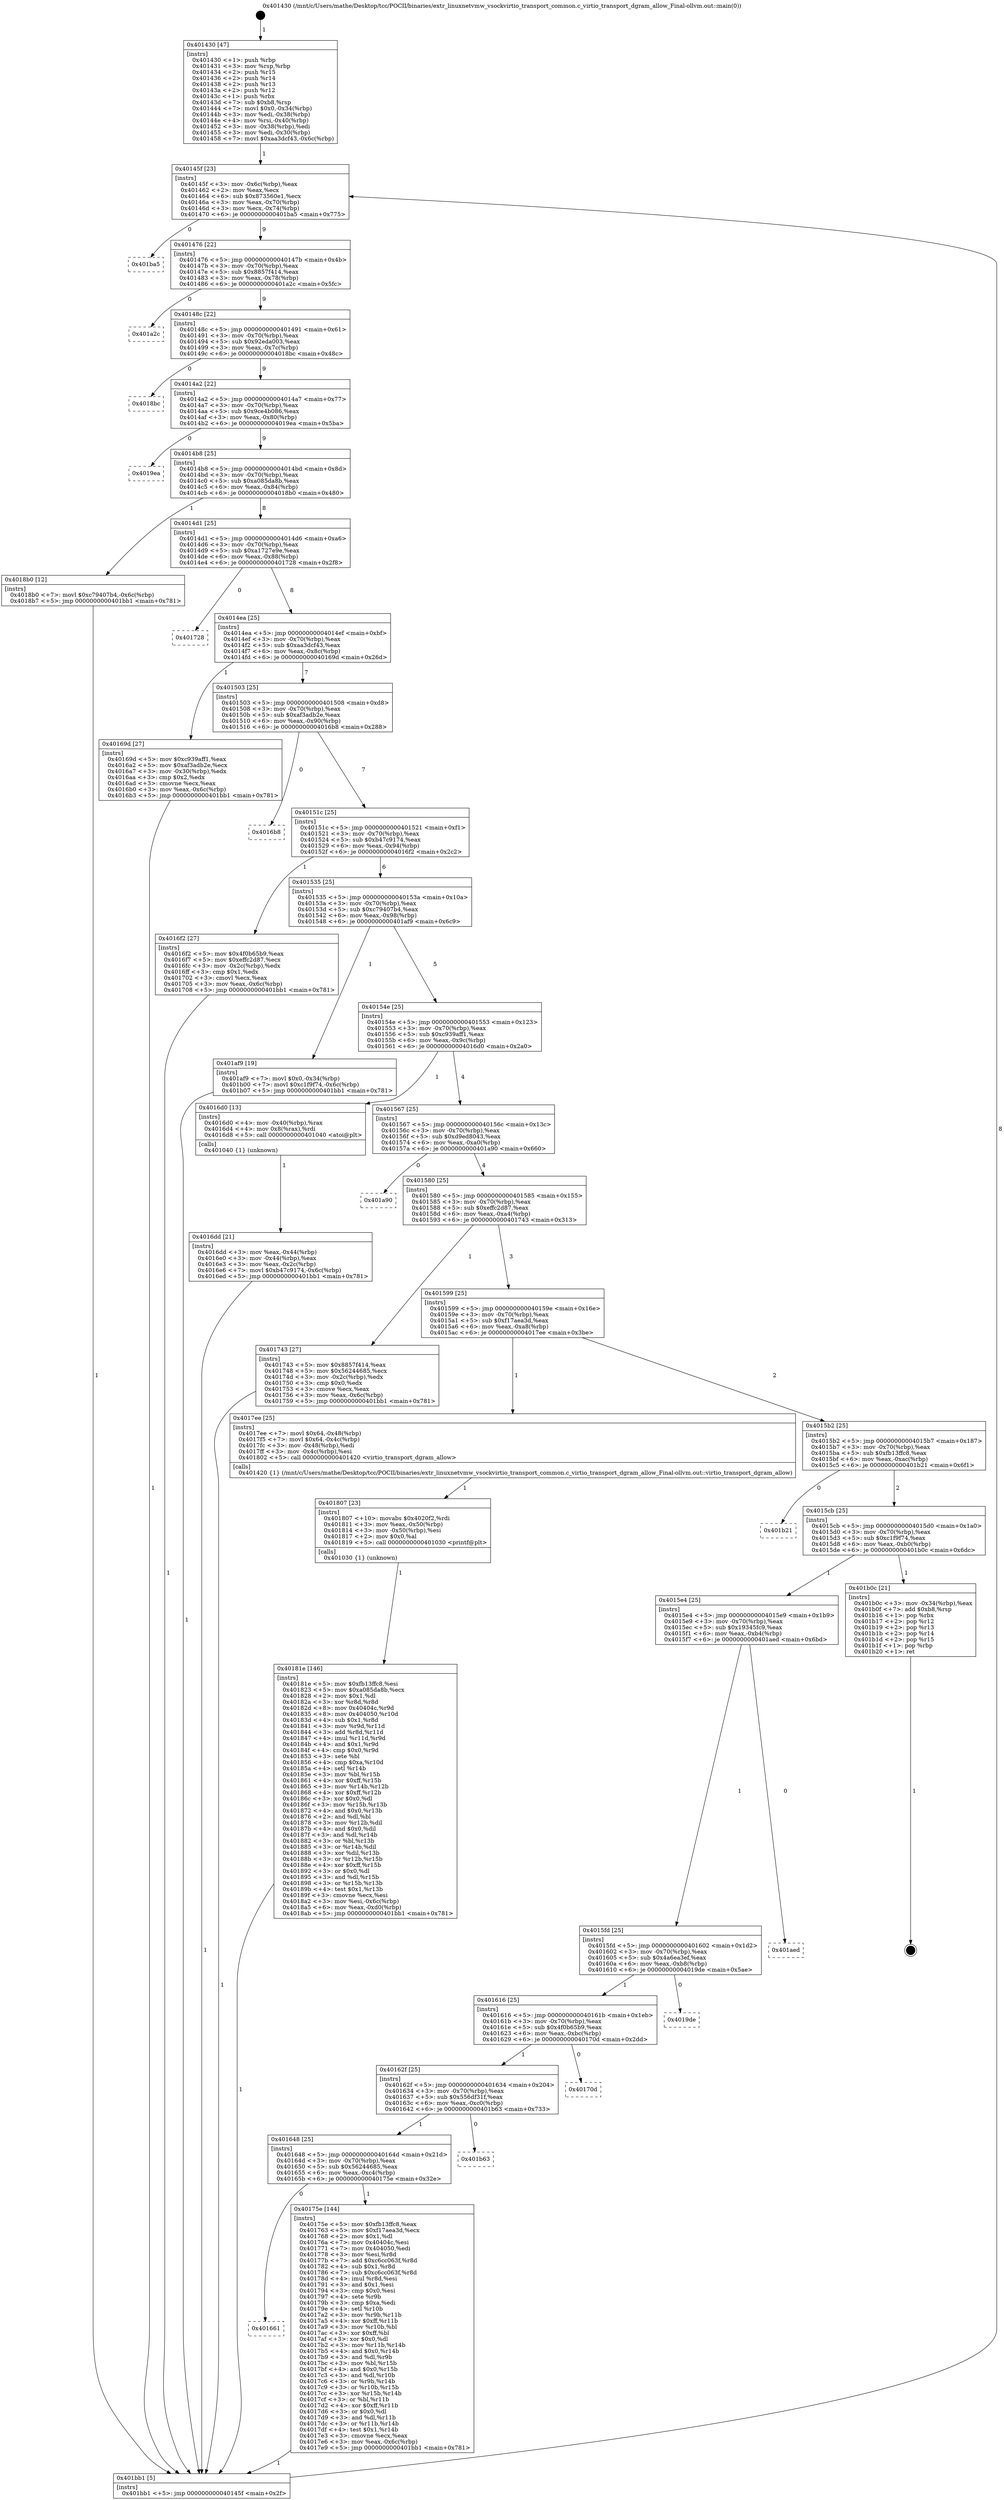 digraph "0x401430" {
  label = "0x401430 (/mnt/c/Users/mathe/Desktop/tcc/POCII/binaries/extr_linuxnetvmw_vsockvirtio_transport_common.c_virtio_transport_dgram_allow_Final-ollvm.out::main(0))"
  labelloc = "t"
  node[shape=record]

  Entry [label="",width=0.3,height=0.3,shape=circle,fillcolor=black,style=filled]
  "0x40145f" [label="{
     0x40145f [23]\l
     | [instrs]\l
     &nbsp;&nbsp;0x40145f \<+3\>: mov -0x6c(%rbp),%eax\l
     &nbsp;&nbsp;0x401462 \<+2\>: mov %eax,%ecx\l
     &nbsp;&nbsp;0x401464 \<+6\>: sub $0x873560e1,%ecx\l
     &nbsp;&nbsp;0x40146a \<+3\>: mov %eax,-0x70(%rbp)\l
     &nbsp;&nbsp;0x40146d \<+3\>: mov %ecx,-0x74(%rbp)\l
     &nbsp;&nbsp;0x401470 \<+6\>: je 0000000000401ba5 \<main+0x775\>\l
  }"]
  "0x401ba5" [label="{
     0x401ba5\l
  }", style=dashed]
  "0x401476" [label="{
     0x401476 [22]\l
     | [instrs]\l
     &nbsp;&nbsp;0x401476 \<+5\>: jmp 000000000040147b \<main+0x4b\>\l
     &nbsp;&nbsp;0x40147b \<+3\>: mov -0x70(%rbp),%eax\l
     &nbsp;&nbsp;0x40147e \<+5\>: sub $0x8857f414,%eax\l
     &nbsp;&nbsp;0x401483 \<+3\>: mov %eax,-0x78(%rbp)\l
     &nbsp;&nbsp;0x401486 \<+6\>: je 0000000000401a2c \<main+0x5fc\>\l
  }"]
  Exit [label="",width=0.3,height=0.3,shape=circle,fillcolor=black,style=filled,peripheries=2]
  "0x401a2c" [label="{
     0x401a2c\l
  }", style=dashed]
  "0x40148c" [label="{
     0x40148c [22]\l
     | [instrs]\l
     &nbsp;&nbsp;0x40148c \<+5\>: jmp 0000000000401491 \<main+0x61\>\l
     &nbsp;&nbsp;0x401491 \<+3\>: mov -0x70(%rbp),%eax\l
     &nbsp;&nbsp;0x401494 \<+5\>: sub $0x92eda003,%eax\l
     &nbsp;&nbsp;0x401499 \<+3\>: mov %eax,-0x7c(%rbp)\l
     &nbsp;&nbsp;0x40149c \<+6\>: je 00000000004018bc \<main+0x48c\>\l
  }"]
  "0x40181e" [label="{
     0x40181e [146]\l
     | [instrs]\l
     &nbsp;&nbsp;0x40181e \<+5\>: mov $0xfb13ffc8,%esi\l
     &nbsp;&nbsp;0x401823 \<+5\>: mov $0xa085da8b,%ecx\l
     &nbsp;&nbsp;0x401828 \<+2\>: mov $0x1,%dl\l
     &nbsp;&nbsp;0x40182a \<+3\>: xor %r8d,%r8d\l
     &nbsp;&nbsp;0x40182d \<+8\>: mov 0x40404c,%r9d\l
     &nbsp;&nbsp;0x401835 \<+8\>: mov 0x404050,%r10d\l
     &nbsp;&nbsp;0x40183d \<+4\>: sub $0x1,%r8d\l
     &nbsp;&nbsp;0x401841 \<+3\>: mov %r9d,%r11d\l
     &nbsp;&nbsp;0x401844 \<+3\>: add %r8d,%r11d\l
     &nbsp;&nbsp;0x401847 \<+4\>: imul %r11d,%r9d\l
     &nbsp;&nbsp;0x40184b \<+4\>: and $0x1,%r9d\l
     &nbsp;&nbsp;0x40184f \<+4\>: cmp $0x0,%r9d\l
     &nbsp;&nbsp;0x401853 \<+3\>: sete %bl\l
     &nbsp;&nbsp;0x401856 \<+4\>: cmp $0xa,%r10d\l
     &nbsp;&nbsp;0x40185a \<+4\>: setl %r14b\l
     &nbsp;&nbsp;0x40185e \<+3\>: mov %bl,%r15b\l
     &nbsp;&nbsp;0x401861 \<+4\>: xor $0xff,%r15b\l
     &nbsp;&nbsp;0x401865 \<+3\>: mov %r14b,%r12b\l
     &nbsp;&nbsp;0x401868 \<+4\>: xor $0xff,%r12b\l
     &nbsp;&nbsp;0x40186c \<+3\>: xor $0x0,%dl\l
     &nbsp;&nbsp;0x40186f \<+3\>: mov %r15b,%r13b\l
     &nbsp;&nbsp;0x401872 \<+4\>: and $0x0,%r13b\l
     &nbsp;&nbsp;0x401876 \<+2\>: and %dl,%bl\l
     &nbsp;&nbsp;0x401878 \<+3\>: mov %r12b,%dil\l
     &nbsp;&nbsp;0x40187b \<+4\>: and $0x0,%dil\l
     &nbsp;&nbsp;0x40187f \<+3\>: and %dl,%r14b\l
     &nbsp;&nbsp;0x401882 \<+3\>: or %bl,%r13b\l
     &nbsp;&nbsp;0x401885 \<+3\>: or %r14b,%dil\l
     &nbsp;&nbsp;0x401888 \<+3\>: xor %dil,%r13b\l
     &nbsp;&nbsp;0x40188b \<+3\>: or %r12b,%r15b\l
     &nbsp;&nbsp;0x40188e \<+4\>: xor $0xff,%r15b\l
     &nbsp;&nbsp;0x401892 \<+3\>: or $0x0,%dl\l
     &nbsp;&nbsp;0x401895 \<+3\>: and %dl,%r15b\l
     &nbsp;&nbsp;0x401898 \<+3\>: or %r15b,%r13b\l
     &nbsp;&nbsp;0x40189b \<+4\>: test $0x1,%r13b\l
     &nbsp;&nbsp;0x40189f \<+3\>: cmovne %ecx,%esi\l
     &nbsp;&nbsp;0x4018a2 \<+3\>: mov %esi,-0x6c(%rbp)\l
     &nbsp;&nbsp;0x4018a5 \<+6\>: mov %eax,-0xd0(%rbp)\l
     &nbsp;&nbsp;0x4018ab \<+5\>: jmp 0000000000401bb1 \<main+0x781\>\l
  }"]
  "0x4018bc" [label="{
     0x4018bc\l
  }", style=dashed]
  "0x4014a2" [label="{
     0x4014a2 [22]\l
     | [instrs]\l
     &nbsp;&nbsp;0x4014a2 \<+5\>: jmp 00000000004014a7 \<main+0x77\>\l
     &nbsp;&nbsp;0x4014a7 \<+3\>: mov -0x70(%rbp),%eax\l
     &nbsp;&nbsp;0x4014aa \<+5\>: sub $0x9ce4b086,%eax\l
     &nbsp;&nbsp;0x4014af \<+3\>: mov %eax,-0x80(%rbp)\l
     &nbsp;&nbsp;0x4014b2 \<+6\>: je 00000000004019ea \<main+0x5ba\>\l
  }"]
  "0x401807" [label="{
     0x401807 [23]\l
     | [instrs]\l
     &nbsp;&nbsp;0x401807 \<+10\>: movabs $0x4020f2,%rdi\l
     &nbsp;&nbsp;0x401811 \<+3\>: mov %eax,-0x50(%rbp)\l
     &nbsp;&nbsp;0x401814 \<+3\>: mov -0x50(%rbp),%esi\l
     &nbsp;&nbsp;0x401817 \<+2\>: mov $0x0,%al\l
     &nbsp;&nbsp;0x401819 \<+5\>: call 0000000000401030 \<printf@plt\>\l
     | [calls]\l
     &nbsp;&nbsp;0x401030 \{1\} (unknown)\l
  }"]
  "0x4019ea" [label="{
     0x4019ea\l
  }", style=dashed]
  "0x4014b8" [label="{
     0x4014b8 [25]\l
     | [instrs]\l
     &nbsp;&nbsp;0x4014b8 \<+5\>: jmp 00000000004014bd \<main+0x8d\>\l
     &nbsp;&nbsp;0x4014bd \<+3\>: mov -0x70(%rbp),%eax\l
     &nbsp;&nbsp;0x4014c0 \<+5\>: sub $0xa085da8b,%eax\l
     &nbsp;&nbsp;0x4014c5 \<+6\>: mov %eax,-0x84(%rbp)\l
     &nbsp;&nbsp;0x4014cb \<+6\>: je 00000000004018b0 \<main+0x480\>\l
  }"]
  "0x401661" [label="{
     0x401661\l
  }", style=dashed]
  "0x4018b0" [label="{
     0x4018b0 [12]\l
     | [instrs]\l
     &nbsp;&nbsp;0x4018b0 \<+7\>: movl $0xc79407b4,-0x6c(%rbp)\l
     &nbsp;&nbsp;0x4018b7 \<+5\>: jmp 0000000000401bb1 \<main+0x781\>\l
  }"]
  "0x4014d1" [label="{
     0x4014d1 [25]\l
     | [instrs]\l
     &nbsp;&nbsp;0x4014d1 \<+5\>: jmp 00000000004014d6 \<main+0xa6\>\l
     &nbsp;&nbsp;0x4014d6 \<+3\>: mov -0x70(%rbp),%eax\l
     &nbsp;&nbsp;0x4014d9 \<+5\>: sub $0xa1727e9e,%eax\l
     &nbsp;&nbsp;0x4014de \<+6\>: mov %eax,-0x88(%rbp)\l
     &nbsp;&nbsp;0x4014e4 \<+6\>: je 0000000000401728 \<main+0x2f8\>\l
  }"]
  "0x40175e" [label="{
     0x40175e [144]\l
     | [instrs]\l
     &nbsp;&nbsp;0x40175e \<+5\>: mov $0xfb13ffc8,%eax\l
     &nbsp;&nbsp;0x401763 \<+5\>: mov $0xf17aea3d,%ecx\l
     &nbsp;&nbsp;0x401768 \<+2\>: mov $0x1,%dl\l
     &nbsp;&nbsp;0x40176a \<+7\>: mov 0x40404c,%esi\l
     &nbsp;&nbsp;0x401771 \<+7\>: mov 0x404050,%edi\l
     &nbsp;&nbsp;0x401778 \<+3\>: mov %esi,%r8d\l
     &nbsp;&nbsp;0x40177b \<+7\>: add $0xc6cc063f,%r8d\l
     &nbsp;&nbsp;0x401782 \<+4\>: sub $0x1,%r8d\l
     &nbsp;&nbsp;0x401786 \<+7\>: sub $0xc6cc063f,%r8d\l
     &nbsp;&nbsp;0x40178d \<+4\>: imul %r8d,%esi\l
     &nbsp;&nbsp;0x401791 \<+3\>: and $0x1,%esi\l
     &nbsp;&nbsp;0x401794 \<+3\>: cmp $0x0,%esi\l
     &nbsp;&nbsp;0x401797 \<+4\>: sete %r9b\l
     &nbsp;&nbsp;0x40179b \<+3\>: cmp $0xa,%edi\l
     &nbsp;&nbsp;0x40179e \<+4\>: setl %r10b\l
     &nbsp;&nbsp;0x4017a2 \<+3\>: mov %r9b,%r11b\l
     &nbsp;&nbsp;0x4017a5 \<+4\>: xor $0xff,%r11b\l
     &nbsp;&nbsp;0x4017a9 \<+3\>: mov %r10b,%bl\l
     &nbsp;&nbsp;0x4017ac \<+3\>: xor $0xff,%bl\l
     &nbsp;&nbsp;0x4017af \<+3\>: xor $0x0,%dl\l
     &nbsp;&nbsp;0x4017b2 \<+3\>: mov %r11b,%r14b\l
     &nbsp;&nbsp;0x4017b5 \<+4\>: and $0x0,%r14b\l
     &nbsp;&nbsp;0x4017b9 \<+3\>: and %dl,%r9b\l
     &nbsp;&nbsp;0x4017bc \<+3\>: mov %bl,%r15b\l
     &nbsp;&nbsp;0x4017bf \<+4\>: and $0x0,%r15b\l
     &nbsp;&nbsp;0x4017c3 \<+3\>: and %dl,%r10b\l
     &nbsp;&nbsp;0x4017c6 \<+3\>: or %r9b,%r14b\l
     &nbsp;&nbsp;0x4017c9 \<+3\>: or %r10b,%r15b\l
     &nbsp;&nbsp;0x4017cc \<+3\>: xor %r15b,%r14b\l
     &nbsp;&nbsp;0x4017cf \<+3\>: or %bl,%r11b\l
     &nbsp;&nbsp;0x4017d2 \<+4\>: xor $0xff,%r11b\l
     &nbsp;&nbsp;0x4017d6 \<+3\>: or $0x0,%dl\l
     &nbsp;&nbsp;0x4017d9 \<+3\>: and %dl,%r11b\l
     &nbsp;&nbsp;0x4017dc \<+3\>: or %r11b,%r14b\l
     &nbsp;&nbsp;0x4017df \<+4\>: test $0x1,%r14b\l
     &nbsp;&nbsp;0x4017e3 \<+3\>: cmovne %ecx,%eax\l
     &nbsp;&nbsp;0x4017e6 \<+3\>: mov %eax,-0x6c(%rbp)\l
     &nbsp;&nbsp;0x4017e9 \<+5\>: jmp 0000000000401bb1 \<main+0x781\>\l
  }"]
  "0x401728" [label="{
     0x401728\l
  }", style=dashed]
  "0x4014ea" [label="{
     0x4014ea [25]\l
     | [instrs]\l
     &nbsp;&nbsp;0x4014ea \<+5\>: jmp 00000000004014ef \<main+0xbf\>\l
     &nbsp;&nbsp;0x4014ef \<+3\>: mov -0x70(%rbp),%eax\l
     &nbsp;&nbsp;0x4014f2 \<+5\>: sub $0xaa3dcf43,%eax\l
     &nbsp;&nbsp;0x4014f7 \<+6\>: mov %eax,-0x8c(%rbp)\l
     &nbsp;&nbsp;0x4014fd \<+6\>: je 000000000040169d \<main+0x26d\>\l
  }"]
  "0x401648" [label="{
     0x401648 [25]\l
     | [instrs]\l
     &nbsp;&nbsp;0x401648 \<+5\>: jmp 000000000040164d \<main+0x21d\>\l
     &nbsp;&nbsp;0x40164d \<+3\>: mov -0x70(%rbp),%eax\l
     &nbsp;&nbsp;0x401650 \<+5\>: sub $0x56244685,%eax\l
     &nbsp;&nbsp;0x401655 \<+6\>: mov %eax,-0xc4(%rbp)\l
     &nbsp;&nbsp;0x40165b \<+6\>: je 000000000040175e \<main+0x32e\>\l
  }"]
  "0x40169d" [label="{
     0x40169d [27]\l
     | [instrs]\l
     &nbsp;&nbsp;0x40169d \<+5\>: mov $0xc939aff1,%eax\l
     &nbsp;&nbsp;0x4016a2 \<+5\>: mov $0xaf3adb2e,%ecx\l
     &nbsp;&nbsp;0x4016a7 \<+3\>: mov -0x30(%rbp),%edx\l
     &nbsp;&nbsp;0x4016aa \<+3\>: cmp $0x2,%edx\l
     &nbsp;&nbsp;0x4016ad \<+3\>: cmovne %ecx,%eax\l
     &nbsp;&nbsp;0x4016b0 \<+3\>: mov %eax,-0x6c(%rbp)\l
     &nbsp;&nbsp;0x4016b3 \<+5\>: jmp 0000000000401bb1 \<main+0x781\>\l
  }"]
  "0x401503" [label="{
     0x401503 [25]\l
     | [instrs]\l
     &nbsp;&nbsp;0x401503 \<+5\>: jmp 0000000000401508 \<main+0xd8\>\l
     &nbsp;&nbsp;0x401508 \<+3\>: mov -0x70(%rbp),%eax\l
     &nbsp;&nbsp;0x40150b \<+5\>: sub $0xaf3adb2e,%eax\l
     &nbsp;&nbsp;0x401510 \<+6\>: mov %eax,-0x90(%rbp)\l
     &nbsp;&nbsp;0x401516 \<+6\>: je 00000000004016b8 \<main+0x288\>\l
  }"]
  "0x401bb1" [label="{
     0x401bb1 [5]\l
     | [instrs]\l
     &nbsp;&nbsp;0x401bb1 \<+5\>: jmp 000000000040145f \<main+0x2f\>\l
  }"]
  "0x401430" [label="{
     0x401430 [47]\l
     | [instrs]\l
     &nbsp;&nbsp;0x401430 \<+1\>: push %rbp\l
     &nbsp;&nbsp;0x401431 \<+3\>: mov %rsp,%rbp\l
     &nbsp;&nbsp;0x401434 \<+2\>: push %r15\l
     &nbsp;&nbsp;0x401436 \<+2\>: push %r14\l
     &nbsp;&nbsp;0x401438 \<+2\>: push %r13\l
     &nbsp;&nbsp;0x40143a \<+2\>: push %r12\l
     &nbsp;&nbsp;0x40143c \<+1\>: push %rbx\l
     &nbsp;&nbsp;0x40143d \<+7\>: sub $0xb8,%rsp\l
     &nbsp;&nbsp;0x401444 \<+7\>: movl $0x0,-0x34(%rbp)\l
     &nbsp;&nbsp;0x40144b \<+3\>: mov %edi,-0x38(%rbp)\l
     &nbsp;&nbsp;0x40144e \<+4\>: mov %rsi,-0x40(%rbp)\l
     &nbsp;&nbsp;0x401452 \<+3\>: mov -0x38(%rbp),%edi\l
     &nbsp;&nbsp;0x401455 \<+3\>: mov %edi,-0x30(%rbp)\l
     &nbsp;&nbsp;0x401458 \<+7\>: movl $0xaa3dcf43,-0x6c(%rbp)\l
  }"]
  "0x401b63" [label="{
     0x401b63\l
  }", style=dashed]
  "0x4016b8" [label="{
     0x4016b8\l
  }", style=dashed]
  "0x40151c" [label="{
     0x40151c [25]\l
     | [instrs]\l
     &nbsp;&nbsp;0x40151c \<+5\>: jmp 0000000000401521 \<main+0xf1\>\l
     &nbsp;&nbsp;0x401521 \<+3\>: mov -0x70(%rbp),%eax\l
     &nbsp;&nbsp;0x401524 \<+5\>: sub $0xb47c9174,%eax\l
     &nbsp;&nbsp;0x401529 \<+6\>: mov %eax,-0x94(%rbp)\l
     &nbsp;&nbsp;0x40152f \<+6\>: je 00000000004016f2 \<main+0x2c2\>\l
  }"]
  "0x40162f" [label="{
     0x40162f [25]\l
     | [instrs]\l
     &nbsp;&nbsp;0x40162f \<+5\>: jmp 0000000000401634 \<main+0x204\>\l
     &nbsp;&nbsp;0x401634 \<+3\>: mov -0x70(%rbp),%eax\l
     &nbsp;&nbsp;0x401637 \<+5\>: sub $0x556df31f,%eax\l
     &nbsp;&nbsp;0x40163c \<+6\>: mov %eax,-0xc0(%rbp)\l
     &nbsp;&nbsp;0x401642 \<+6\>: je 0000000000401b63 \<main+0x733\>\l
  }"]
  "0x4016f2" [label="{
     0x4016f2 [27]\l
     | [instrs]\l
     &nbsp;&nbsp;0x4016f2 \<+5\>: mov $0x4f0b65b9,%eax\l
     &nbsp;&nbsp;0x4016f7 \<+5\>: mov $0xeffc2d87,%ecx\l
     &nbsp;&nbsp;0x4016fc \<+3\>: mov -0x2c(%rbp),%edx\l
     &nbsp;&nbsp;0x4016ff \<+3\>: cmp $0x1,%edx\l
     &nbsp;&nbsp;0x401702 \<+3\>: cmovl %ecx,%eax\l
     &nbsp;&nbsp;0x401705 \<+3\>: mov %eax,-0x6c(%rbp)\l
     &nbsp;&nbsp;0x401708 \<+5\>: jmp 0000000000401bb1 \<main+0x781\>\l
  }"]
  "0x401535" [label="{
     0x401535 [25]\l
     | [instrs]\l
     &nbsp;&nbsp;0x401535 \<+5\>: jmp 000000000040153a \<main+0x10a\>\l
     &nbsp;&nbsp;0x40153a \<+3\>: mov -0x70(%rbp),%eax\l
     &nbsp;&nbsp;0x40153d \<+5\>: sub $0xc79407b4,%eax\l
     &nbsp;&nbsp;0x401542 \<+6\>: mov %eax,-0x98(%rbp)\l
     &nbsp;&nbsp;0x401548 \<+6\>: je 0000000000401af9 \<main+0x6c9\>\l
  }"]
  "0x40170d" [label="{
     0x40170d\l
  }", style=dashed]
  "0x401af9" [label="{
     0x401af9 [19]\l
     | [instrs]\l
     &nbsp;&nbsp;0x401af9 \<+7\>: movl $0x0,-0x34(%rbp)\l
     &nbsp;&nbsp;0x401b00 \<+7\>: movl $0xc1f9f74,-0x6c(%rbp)\l
     &nbsp;&nbsp;0x401b07 \<+5\>: jmp 0000000000401bb1 \<main+0x781\>\l
  }"]
  "0x40154e" [label="{
     0x40154e [25]\l
     | [instrs]\l
     &nbsp;&nbsp;0x40154e \<+5\>: jmp 0000000000401553 \<main+0x123\>\l
     &nbsp;&nbsp;0x401553 \<+3\>: mov -0x70(%rbp),%eax\l
     &nbsp;&nbsp;0x401556 \<+5\>: sub $0xc939aff1,%eax\l
     &nbsp;&nbsp;0x40155b \<+6\>: mov %eax,-0x9c(%rbp)\l
     &nbsp;&nbsp;0x401561 \<+6\>: je 00000000004016d0 \<main+0x2a0\>\l
  }"]
  "0x401616" [label="{
     0x401616 [25]\l
     | [instrs]\l
     &nbsp;&nbsp;0x401616 \<+5\>: jmp 000000000040161b \<main+0x1eb\>\l
     &nbsp;&nbsp;0x40161b \<+3\>: mov -0x70(%rbp),%eax\l
     &nbsp;&nbsp;0x40161e \<+5\>: sub $0x4f0b65b9,%eax\l
     &nbsp;&nbsp;0x401623 \<+6\>: mov %eax,-0xbc(%rbp)\l
     &nbsp;&nbsp;0x401629 \<+6\>: je 000000000040170d \<main+0x2dd\>\l
  }"]
  "0x4016d0" [label="{
     0x4016d0 [13]\l
     | [instrs]\l
     &nbsp;&nbsp;0x4016d0 \<+4\>: mov -0x40(%rbp),%rax\l
     &nbsp;&nbsp;0x4016d4 \<+4\>: mov 0x8(%rax),%rdi\l
     &nbsp;&nbsp;0x4016d8 \<+5\>: call 0000000000401040 \<atoi@plt\>\l
     | [calls]\l
     &nbsp;&nbsp;0x401040 \{1\} (unknown)\l
  }"]
  "0x401567" [label="{
     0x401567 [25]\l
     | [instrs]\l
     &nbsp;&nbsp;0x401567 \<+5\>: jmp 000000000040156c \<main+0x13c\>\l
     &nbsp;&nbsp;0x40156c \<+3\>: mov -0x70(%rbp),%eax\l
     &nbsp;&nbsp;0x40156f \<+5\>: sub $0xd9ed8043,%eax\l
     &nbsp;&nbsp;0x401574 \<+6\>: mov %eax,-0xa0(%rbp)\l
     &nbsp;&nbsp;0x40157a \<+6\>: je 0000000000401a90 \<main+0x660\>\l
  }"]
  "0x4016dd" [label="{
     0x4016dd [21]\l
     | [instrs]\l
     &nbsp;&nbsp;0x4016dd \<+3\>: mov %eax,-0x44(%rbp)\l
     &nbsp;&nbsp;0x4016e0 \<+3\>: mov -0x44(%rbp),%eax\l
     &nbsp;&nbsp;0x4016e3 \<+3\>: mov %eax,-0x2c(%rbp)\l
     &nbsp;&nbsp;0x4016e6 \<+7\>: movl $0xb47c9174,-0x6c(%rbp)\l
     &nbsp;&nbsp;0x4016ed \<+5\>: jmp 0000000000401bb1 \<main+0x781\>\l
  }"]
  "0x4019de" [label="{
     0x4019de\l
  }", style=dashed]
  "0x401a90" [label="{
     0x401a90\l
  }", style=dashed]
  "0x401580" [label="{
     0x401580 [25]\l
     | [instrs]\l
     &nbsp;&nbsp;0x401580 \<+5\>: jmp 0000000000401585 \<main+0x155\>\l
     &nbsp;&nbsp;0x401585 \<+3\>: mov -0x70(%rbp),%eax\l
     &nbsp;&nbsp;0x401588 \<+5\>: sub $0xeffc2d87,%eax\l
     &nbsp;&nbsp;0x40158d \<+6\>: mov %eax,-0xa4(%rbp)\l
     &nbsp;&nbsp;0x401593 \<+6\>: je 0000000000401743 \<main+0x313\>\l
  }"]
  "0x4015fd" [label="{
     0x4015fd [25]\l
     | [instrs]\l
     &nbsp;&nbsp;0x4015fd \<+5\>: jmp 0000000000401602 \<main+0x1d2\>\l
     &nbsp;&nbsp;0x401602 \<+3\>: mov -0x70(%rbp),%eax\l
     &nbsp;&nbsp;0x401605 \<+5\>: sub $0x4a6ea3ef,%eax\l
     &nbsp;&nbsp;0x40160a \<+6\>: mov %eax,-0xb8(%rbp)\l
     &nbsp;&nbsp;0x401610 \<+6\>: je 00000000004019de \<main+0x5ae\>\l
  }"]
  "0x401743" [label="{
     0x401743 [27]\l
     | [instrs]\l
     &nbsp;&nbsp;0x401743 \<+5\>: mov $0x8857f414,%eax\l
     &nbsp;&nbsp;0x401748 \<+5\>: mov $0x56244685,%ecx\l
     &nbsp;&nbsp;0x40174d \<+3\>: mov -0x2c(%rbp),%edx\l
     &nbsp;&nbsp;0x401750 \<+3\>: cmp $0x0,%edx\l
     &nbsp;&nbsp;0x401753 \<+3\>: cmove %ecx,%eax\l
     &nbsp;&nbsp;0x401756 \<+3\>: mov %eax,-0x6c(%rbp)\l
     &nbsp;&nbsp;0x401759 \<+5\>: jmp 0000000000401bb1 \<main+0x781\>\l
  }"]
  "0x401599" [label="{
     0x401599 [25]\l
     | [instrs]\l
     &nbsp;&nbsp;0x401599 \<+5\>: jmp 000000000040159e \<main+0x16e\>\l
     &nbsp;&nbsp;0x40159e \<+3\>: mov -0x70(%rbp),%eax\l
     &nbsp;&nbsp;0x4015a1 \<+5\>: sub $0xf17aea3d,%eax\l
     &nbsp;&nbsp;0x4015a6 \<+6\>: mov %eax,-0xa8(%rbp)\l
     &nbsp;&nbsp;0x4015ac \<+6\>: je 00000000004017ee \<main+0x3be\>\l
  }"]
  "0x401aed" [label="{
     0x401aed\l
  }", style=dashed]
  "0x4017ee" [label="{
     0x4017ee [25]\l
     | [instrs]\l
     &nbsp;&nbsp;0x4017ee \<+7\>: movl $0x64,-0x48(%rbp)\l
     &nbsp;&nbsp;0x4017f5 \<+7\>: movl $0x64,-0x4c(%rbp)\l
     &nbsp;&nbsp;0x4017fc \<+3\>: mov -0x48(%rbp),%edi\l
     &nbsp;&nbsp;0x4017ff \<+3\>: mov -0x4c(%rbp),%esi\l
     &nbsp;&nbsp;0x401802 \<+5\>: call 0000000000401420 \<virtio_transport_dgram_allow\>\l
     | [calls]\l
     &nbsp;&nbsp;0x401420 \{1\} (/mnt/c/Users/mathe/Desktop/tcc/POCII/binaries/extr_linuxnetvmw_vsockvirtio_transport_common.c_virtio_transport_dgram_allow_Final-ollvm.out::virtio_transport_dgram_allow)\l
  }"]
  "0x4015b2" [label="{
     0x4015b2 [25]\l
     | [instrs]\l
     &nbsp;&nbsp;0x4015b2 \<+5\>: jmp 00000000004015b7 \<main+0x187\>\l
     &nbsp;&nbsp;0x4015b7 \<+3\>: mov -0x70(%rbp),%eax\l
     &nbsp;&nbsp;0x4015ba \<+5\>: sub $0xfb13ffc8,%eax\l
     &nbsp;&nbsp;0x4015bf \<+6\>: mov %eax,-0xac(%rbp)\l
     &nbsp;&nbsp;0x4015c5 \<+6\>: je 0000000000401b21 \<main+0x6f1\>\l
  }"]
  "0x4015e4" [label="{
     0x4015e4 [25]\l
     | [instrs]\l
     &nbsp;&nbsp;0x4015e4 \<+5\>: jmp 00000000004015e9 \<main+0x1b9\>\l
     &nbsp;&nbsp;0x4015e9 \<+3\>: mov -0x70(%rbp),%eax\l
     &nbsp;&nbsp;0x4015ec \<+5\>: sub $0x19345fc9,%eax\l
     &nbsp;&nbsp;0x4015f1 \<+6\>: mov %eax,-0xb4(%rbp)\l
     &nbsp;&nbsp;0x4015f7 \<+6\>: je 0000000000401aed \<main+0x6bd\>\l
  }"]
  "0x401b21" [label="{
     0x401b21\l
  }", style=dashed]
  "0x4015cb" [label="{
     0x4015cb [25]\l
     | [instrs]\l
     &nbsp;&nbsp;0x4015cb \<+5\>: jmp 00000000004015d0 \<main+0x1a0\>\l
     &nbsp;&nbsp;0x4015d0 \<+3\>: mov -0x70(%rbp),%eax\l
     &nbsp;&nbsp;0x4015d3 \<+5\>: sub $0xc1f9f74,%eax\l
     &nbsp;&nbsp;0x4015d8 \<+6\>: mov %eax,-0xb0(%rbp)\l
     &nbsp;&nbsp;0x4015de \<+6\>: je 0000000000401b0c \<main+0x6dc\>\l
  }"]
  "0x401b0c" [label="{
     0x401b0c [21]\l
     | [instrs]\l
     &nbsp;&nbsp;0x401b0c \<+3\>: mov -0x34(%rbp),%eax\l
     &nbsp;&nbsp;0x401b0f \<+7\>: add $0xb8,%rsp\l
     &nbsp;&nbsp;0x401b16 \<+1\>: pop %rbx\l
     &nbsp;&nbsp;0x401b17 \<+2\>: pop %r12\l
     &nbsp;&nbsp;0x401b19 \<+2\>: pop %r13\l
     &nbsp;&nbsp;0x401b1b \<+2\>: pop %r14\l
     &nbsp;&nbsp;0x401b1d \<+2\>: pop %r15\l
     &nbsp;&nbsp;0x401b1f \<+1\>: pop %rbp\l
     &nbsp;&nbsp;0x401b20 \<+1\>: ret\l
  }"]
  Entry -> "0x401430" [label=" 1"]
  "0x40145f" -> "0x401ba5" [label=" 0"]
  "0x40145f" -> "0x401476" [label=" 9"]
  "0x401b0c" -> Exit [label=" 1"]
  "0x401476" -> "0x401a2c" [label=" 0"]
  "0x401476" -> "0x40148c" [label=" 9"]
  "0x401af9" -> "0x401bb1" [label=" 1"]
  "0x40148c" -> "0x4018bc" [label=" 0"]
  "0x40148c" -> "0x4014a2" [label=" 9"]
  "0x4018b0" -> "0x401bb1" [label=" 1"]
  "0x4014a2" -> "0x4019ea" [label=" 0"]
  "0x4014a2" -> "0x4014b8" [label=" 9"]
  "0x40181e" -> "0x401bb1" [label=" 1"]
  "0x4014b8" -> "0x4018b0" [label=" 1"]
  "0x4014b8" -> "0x4014d1" [label=" 8"]
  "0x401807" -> "0x40181e" [label=" 1"]
  "0x4014d1" -> "0x401728" [label=" 0"]
  "0x4014d1" -> "0x4014ea" [label=" 8"]
  "0x4017ee" -> "0x401807" [label=" 1"]
  "0x4014ea" -> "0x40169d" [label=" 1"]
  "0x4014ea" -> "0x401503" [label=" 7"]
  "0x40169d" -> "0x401bb1" [label=" 1"]
  "0x401430" -> "0x40145f" [label=" 1"]
  "0x401bb1" -> "0x40145f" [label=" 8"]
  "0x401648" -> "0x401661" [label=" 0"]
  "0x401503" -> "0x4016b8" [label=" 0"]
  "0x401503" -> "0x40151c" [label=" 7"]
  "0x401648" -> "0x40175e" [label=" 1"]
  "0x40151c" -> "0x4016f2" [label=" 1"]
  "0x40151c" -> "0x401535" [label=" 6"]
  "0x40162f" -> "0x401648" [label=" 1"]
  "0x401535" -> "0x401af9" [label=" 1"]
  "0x401535" -> "0x40154e" [label=" 5"]
  "0x40162f" -> "0x401b63" [label=" 0"]
  "0x40154e" -> "0x4016d0" [label=" 1"]
  "0x40154e" -> "0x401567" [label=" 4"]
  "0x4016d0" -> "0x4016dd" [label=" 1"]
  "0x4016dd" -> "0x401bb1" [label=" 1"]
  "0x4016f2" -> "0x401bb1" [label=" 1"]
  "0x401616" -> "0x40162f" [label=" 1"]
  "0x401567" -> "0x401a90" [label=" 0"]
  "0x401567" -> "0x401580" [label=" 4"]
  "0x401616" -> "0x40170d" [label=" 0"]
  "0x401580" -> "0x401743" [label=" 1"]
  "0x401580" -> "0x401599" [label=" 3"]
  "0x401743" -> "0x401bb1" [label=" 1"]
  "0x4015fd" -> "0x401616" [label=" 1"]
  "0x401599" -> "0x4017ee" [label=" 1"]
  "0x401599" -> "0x4015b2" [label=" 2"]
  "0x4015fd" -> "0x4019de" [label=" 0"]
  "0x4015b2" -> "0x401b21" [label=" 0"]
  "0x4015b2" -> "0x4015cb" [label=" 2"]
  "0x4015e4" -> "0x4015fd" [label=" 1"]
  "0x4015cb" -> "0x401b0c" [label=" 1"]
  "0x4015cb" -> "0x4015e4" [label=" 1"]
  "0x40175e" -> "0x401bb1" [label=" 1"]
  "0x4015e4" -> "0x401aed" [label=" 0"]
}
